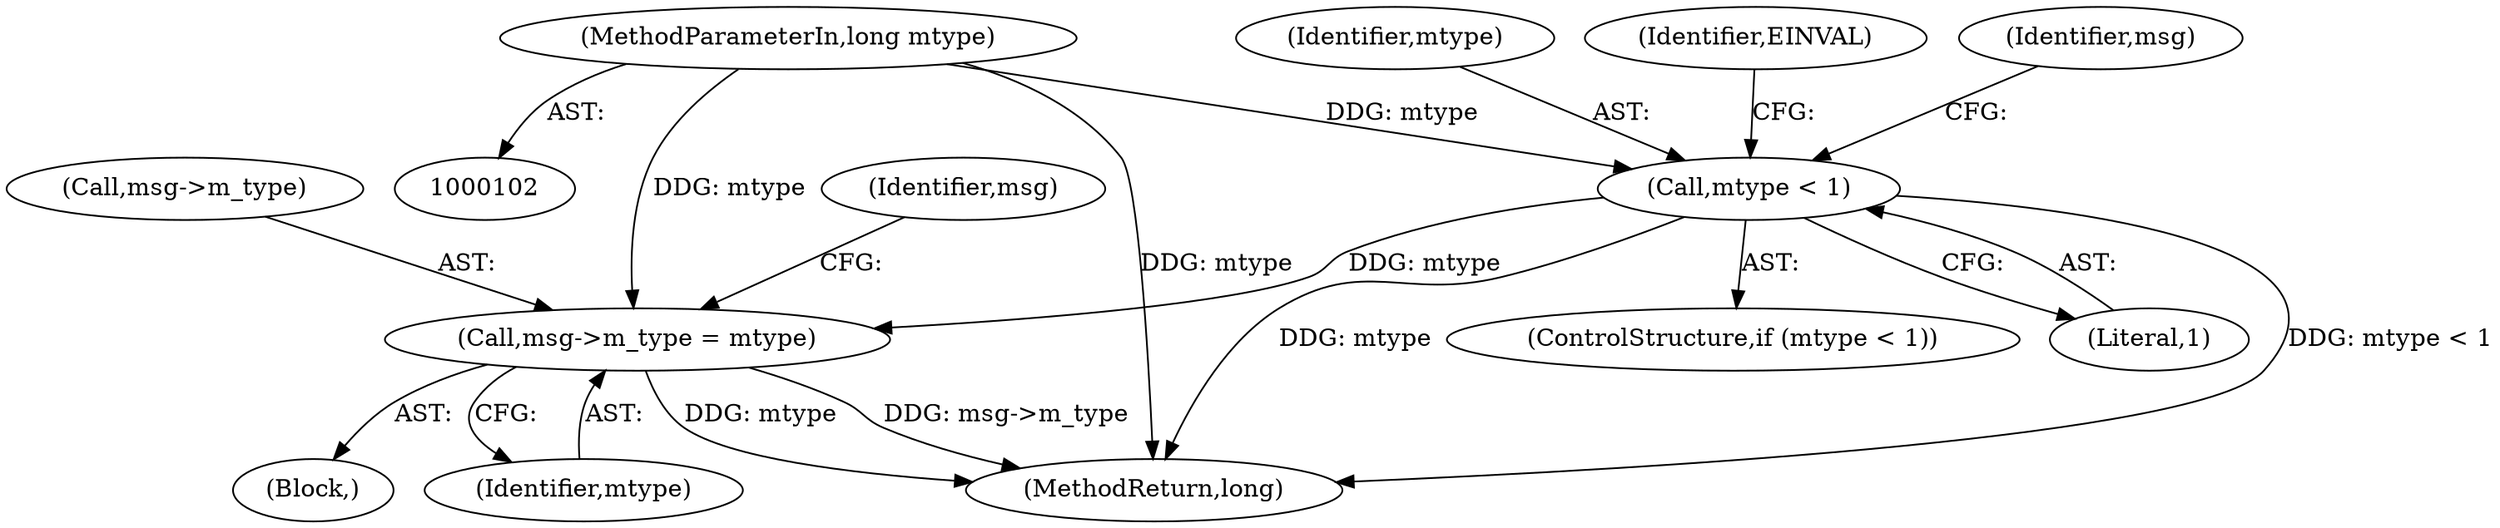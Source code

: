 digraph "0_linux_6062a8dc0517bce23e3c2f7d2fea5e22411269a3@pointer" {
"1000157" [label="(Call,msg->m_type = mtype)"];
"1000140" [label="(Call,mtype < 1)"];
"1000104" [label="(MethodParameterIn,long mtype)"];
"1000108" [label="(Block,)"];
"1000141" [label="(Identifier,mtype)"];
"1000145" [label="(Identifier,EINVAL)"];
"1000104" [label="(MethodParameterIn,long mtype)"];
"1000342" [label="(MethodReturn,long)"];
"1000147" [label="(Identifier,msg)"];
"1000164" [label="(Identifier,msg)"];
"1000157" [label="(Call,msg->m_type = mtype)"];
"1000140" [label="(Call,mtype < 1)"];
"1000142" [label="(Literal,1)"];
"1000139" [label="(ControlStructure,if (mtype < 1))"];
"1000161" [label="(Identifier,mtype)"];
"1000158" [label="(Call,msg->m_type)"];
"1000157" -> "1000108"  [label="AST: "];
"1000157" -> "1000161"  [label="CFG: "];
"1000158" -> "1000157"  [label="AST: "];
"1000161" -> "1000157"  [label="AST: "];
"1000164" -> "1000157"  [label="CFG: "];
"1000157" -> "1000342"  [label="DDG: msg->m_type"];
"1000157" -> "1000342"  [label="DDG: mtype"];
"1000140" -> "1000157"  [label="DDG: mtype"];
"1000104" -> "1000157"  [label="DDG: mtype"];
"1000140" -> "1000139"  [label="AST: "];
"1000140" -> "1000142"  [label="CFG: "];
"1000141" -> "1000140"  [label="AST: "];
"1000142" -> "1000140"  [label="AST: "];
"1000145" -> "1000140"  [label="CFG: "];
"1000147" -> "1000140"  [label="CFG: "];
"1000140" -> "1000342"  [label="DDG: mtype"];
"1000140" -> "1000342"  [label="DDG: mtype < 1"];
"1000104" -> "1000140"  [label="DDG: mtype"];
"1000104" -> "1000102"  [label="AST: "];
"1000104" -> "1000342"  [label="DDG: mtype"];
}
